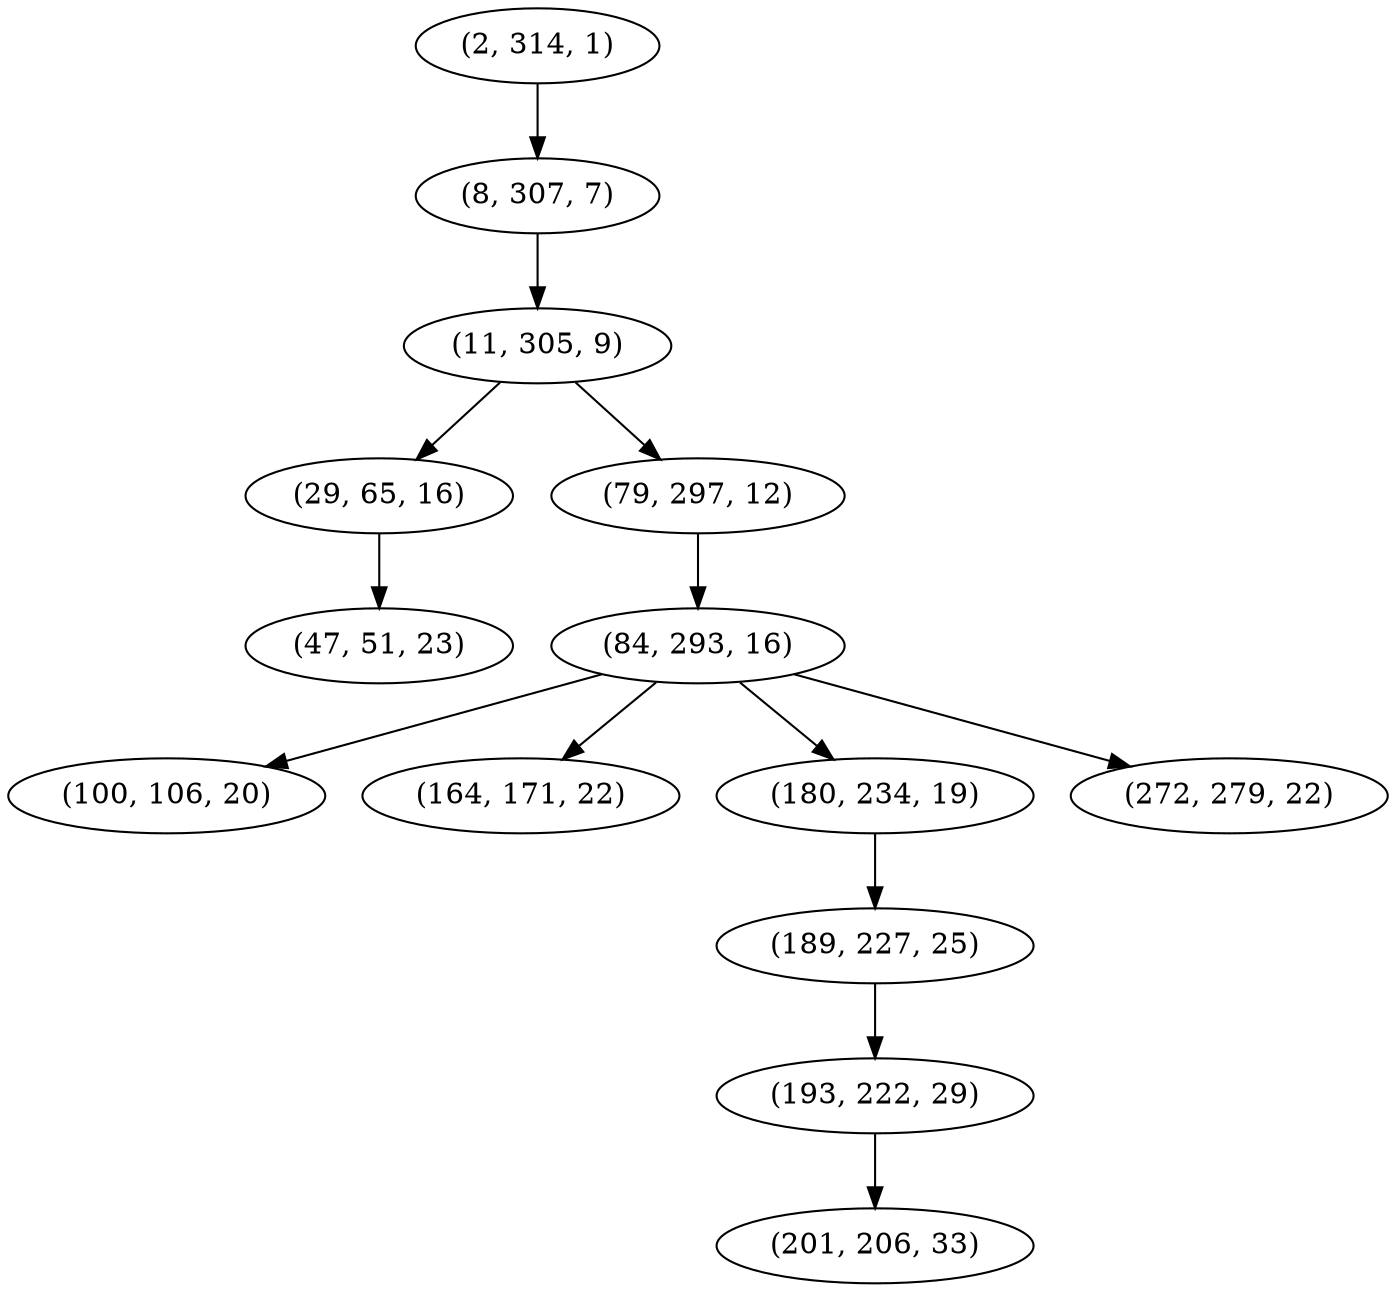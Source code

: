 digraph tree {
    "(2, 314, 1)";
    "(8, 307, 7)";
    "(11, 305, 9)";
    "(29, 65, 16)";
    "(47, 51, 23)";
    "(79, 297, 12)";
    "(84, 293, 16)";
    "(100, 106, 20)";
    "(164, 171, 22)";
    "(180, 234, 19)";
    "(189, 227, 25)";
    "(193, 222, 29)";
    "(201, 206, 33)";
    "(272, 279, 22)";
    "(2, 314, 1)" -> "(8, 307, 7)";
    "(8, 307, 7)" -> "(11, 305, 9)";
    "(11, 305, 9)" -> "(29, 65, 16)";
    "(11, 305, 9)" -> "(79, 297, 12)";
    "(29, 65, 16)" -> "(47, 51, 23)";
    "(79, 297, 12)" -> "(84, 293, 16)";
    "(84, 293, 16)" -> "(100, 106, 20)";
    "(84, 293, 16)" -> "(164, 171, 22)";
    "(84, 293, 16)" -> "(180, 234, 19)";
    "(84, 293, 16)" -> "(272, 279, 22)";
    "(180, 234, 19)" -> "(189, 227, 25)";
    "(189, 227, 25)" -> "(193, 222, 29)";
    "(193, 222, 29)" -> "(201, 206, 33)";
}

